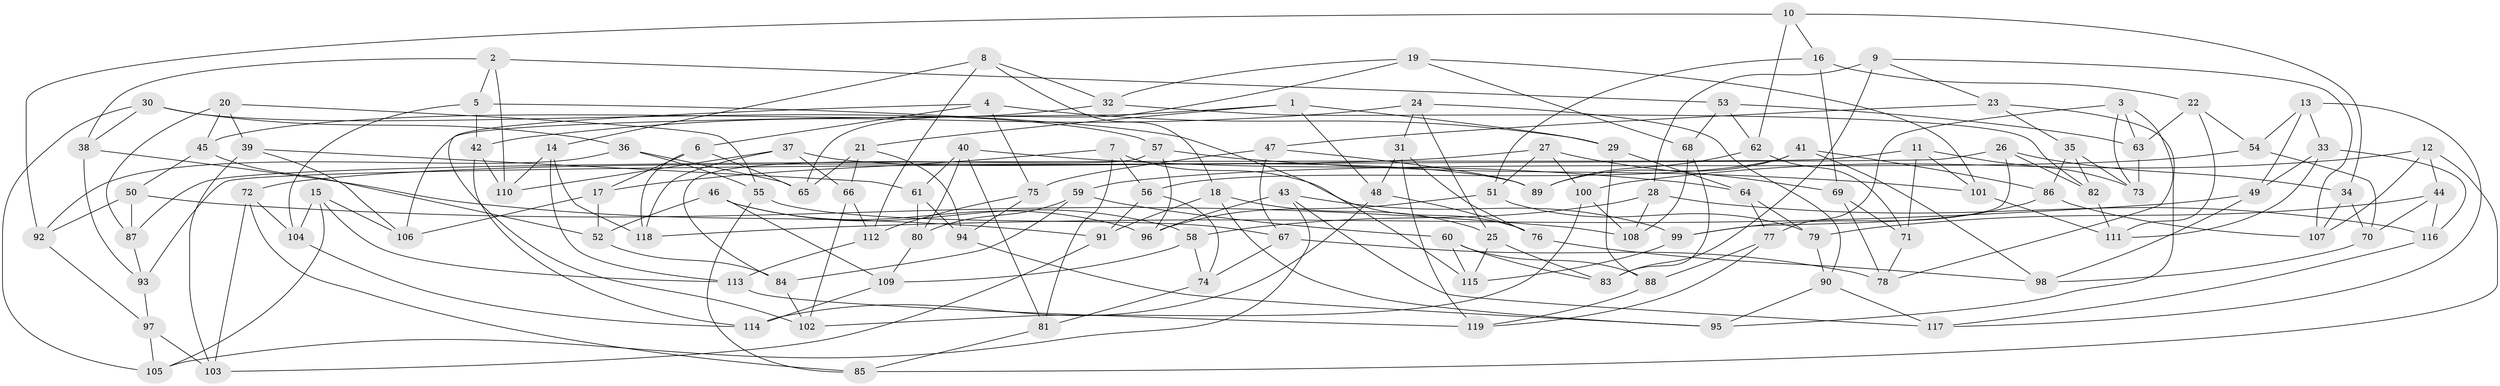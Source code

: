 // coarse degree distribution, {4: 0.3055555555555556, 5: 0.20833333333333334, 6: 0.4444444444444444, 3: 0.041666666666666664}
// Generated by graph-tools (version 1.1) at 2025/42/03/06/25 10:42:23]
// undirected, 119 vertices, 238 edges
graph export_dot {
graph [start="1"]
  node [color=gray90,style=filled];
  1;
  2;
  3;
  4;
  5;
  6;
  7;
  8;
  9;
  10;
  11;
  12;
  13;
  14;
  15;
  16;
  17;
  18;
  19;
  20;
  21;
  22;
  23;
  24;
  25;
  26;
  27;
  28;
  29;
  30;
  31;
  32;
  33;
  34;
  35;
  36;
  37;
  38;
  39;
  40;
  41;
  42;
  43;
  44;
  45;
  46;
  47;
  48;
  49;
  50;
  51;
  52;
  53;
  54;
  55;
  56;
  57;
  58;
  59;
  60;
  61;
  62;
  63;
  64;
  65;
  66;
  67;
  68;
  69;
  70;
  71;
  72;
  73;
  74;
  75;
  76;
  77;
  78;
  79;
  80;
  81;
  82;
  83;
  84;
  85;
  86;
  87;
  88;
  89;
  90;
  91;
  92;
  93;
  94;
  95;
  96;
  97;
  98;
  99;
  100;
  101;
  102;
  103;
  104;
  105;
  106;
  107;
  108;
  109;
  110;
  111;
  112;
  113;
  114;
  115;
  116;
  117;
  118;
  119;
  1 -- 21;
  1 -- 48;
  1 -- 106;
  1 -- 29;
  2 -- 5;
  2 -- 38;
  2 -- 110;
  2 -- 53;
  3 -- 77;
  3 -- 63;
  3 -- 73;
  3 -- 78;
  4 -- 75;
  4 -- 6;
  4 -- 29;
  4 -- 102;
  5 -- 115;
  5 -- 104;
  5 -- 42;
  6 -- 17;
  6 -- 118;
  6 -- 65;
  7 -- 76;
  7 -- 17;
  7 -- 81;
  7 -- 56;
  8 -- 18;
  8 -- 112;
  8 -- 32;
  8 -- 14;
  9 -- 28;
  9 -- 23;
  9 -- 107;
  9 -- 83;
  10 -- 62;
  10 -- 16;
  10 -- 34;
  10 -- 92;
  11 -- 71;
  11 -- 87;
  11 -- 101;
  11 -- 73;
  12 -- 100;
  12 -- 44;
  12 -- 107;
  12 -- 85;
  13 -- 33;
  13 -- 117;
  13 -- 54;
  13 -- 49;
  14 -- 118;
  14 -- 110;
  14 -- 113;
  15 -- 106;
  15 -- 104;
  15 -- 105;
  15 -- 113;
  16 -- 22;
  16 -- 51;
  16 -- 69;
  17 -- 52;
  17 -- 106;
  18 -- 95;
  18 -- 91;
  18 -- 25;
  19 -- 65;
  19 -- 68;
  19 -- 101;
  19 -- 32;
  20 -- 45;
  20 -- 39;
  20 -- 87;
  20 -- 55;
  21 -- 94;
  21 -- 65;
  21 -- 66;
  22 -- 63;
  22 -- 54;
  22 -- 111;
  23 -- 35;
  23 -- 95;
  23 -- 47;
  24 -- 31;
  24 -- 42;
  24 -- 25;
  24 -- 90;
  25 -- 115;
  25 -- 83;
  26 -- 82;
  26 -- 99;
  26 -- 34;
  26 -- 93;
  27 -- 100;
  27 -- 51;
  27 -- 72;
  27 -- 69;
  28 -- 116;
  28 -- 58;
  28 -- 108;
  29 -- 64;
  29 -- 88;
  30 -- 38;
  30 -- 105;
  30 -- 36;
  30 -- 57;
  31 -- 76;
  31 -- 119;
  31 -- 48;
  32 -- 45;
  32 -- 82;
  33 -- 111;
  33 -- 49;
  33 -- 116;
  34 -- 70;
  34 -- 107;
  35 -- 86;
  35 -- 82;
  35 -- 73;
  36 -- 92;
  36 -- 55;
  36 -- 65;
  37 -- 110;
  37 -- 89;
  37 -- 66;
  37 -- 118;
  38 -- 91;
  38 -- 93;
  39 -- 103;
  39 -- 106;
  39 -- 61;
  40 -- 81;
  40 -- 61;
  40 -- 80;
  40 -- 64;
  41 -- 89;
  41 -- 56;
  41 -- 86;
  41 -- 98;
  42 -- 114;
  42 -- 110;
  43 -- 96;
  43 -- 117;
  43 -- 105;
  43 -- 99;
  44 -- 70;
  44 -- 116;
  44 -- 79;
  45 -- 52;
  45 -- 50;
  46 -- 109;
  46 -- 52;
  46 -- 58;
  46 -- 96;
  47 -- 67;
  47 -- 89;
  47 -- 75;
  48 -- 76;
  48 -- 114;
  49 -- 118;
  49 -- 98;
  50 -- 92;
  50 -- 108;
  50 -- 87;
  51 -- 96;
  51 -- 79;
  52 -- 84;
  53 -- 62;
  53 -- 63;
  53 -- 68;
  54 -- 59;
  54 -- 70;
  55 -- 67;
  55 -- 85;
  56 -- 74;
  56 -- 91;
  57 -- 96;
  57 -- 84;
  57 -- 101;
  58 -- 109;
  58 -- 74;
  59 -- 84;
  59 -- 80;
  59 -- 60;
  60 -- 83;
  60 -- 88;
  60 -- 115;
  61 -- 80;
  61 -- 94;
  62 -- 89;
  62 -- 71;
  63 -- 73;
  64 -- 79;
  64 -- 77;
  66 -- 102;
  66 -- 112;
  67 -- 74;
  67 -- 78;
  68 -- 108;
  68 -- 83;
  69 -- 78;
  69 -- 71;
  70 -- 98;
  71 -- 78;
  72 -- 85;
  72 -- 103;
  72 -- 104;
  74 -- 81;
  75 -- 94;
  75 -- 112;
  76 -- 98;
  77 -- 88;
  77 -- 119;
  79 -- 90;
  80 -- 109;
  81 -- 85;
  82 -- 111;
  84 -- 102;
  86 -- 107;
  86 -- 99;
  87 -- 93;
  88 -- 119;
  90 -- 117;
  90 -- 95;
  91 -- 103;
  92 -- 97;
  93 -- 97;
  94 -- 95;
  97 -- 105;
  97 -- 103;
  99 -- 115;
  100 -- 108;
  100 -- 102;
  101 -- 111;
  104 -- 114;
  109 -- 114;
  112 -- 113;
  113 -- 119;
  116 -- 117;
}
